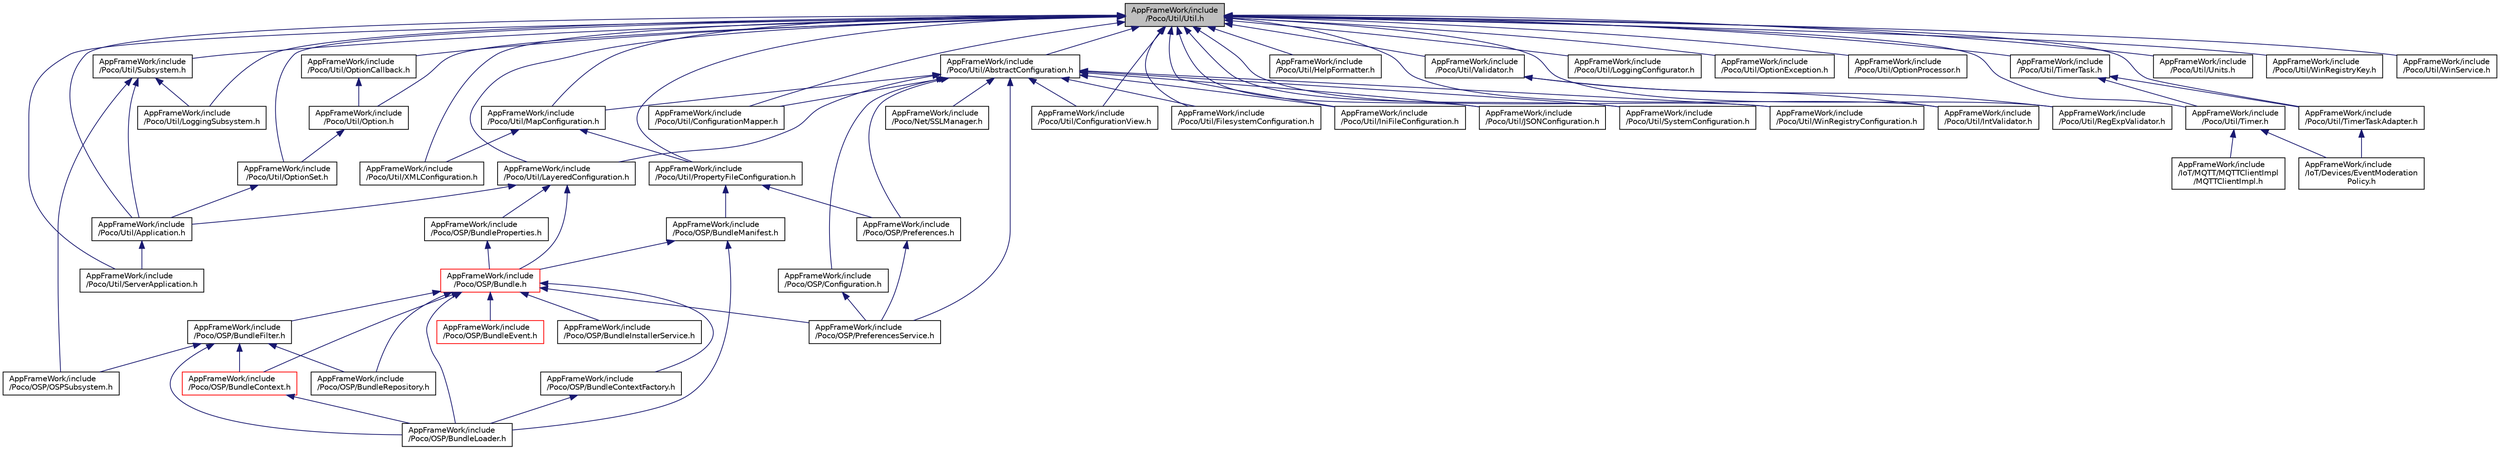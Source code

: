 digraph "AppFrameWork/include/Poco/Util/Util.h"
{
 // LATEX_PDF_SIZE
  edge [fontname="Helvetica",fontsize="10",labelfontname="Helvetica",labelfontsize="10"];
  node [fontname="Helvetica",fontsize="10",shape=record];
  Node1 [label="AppFrameWork/include\l/Poco/Util/Util.h",height=0.2,width=0.4,color="black", fillcolor="grey75", style="filled", fontcolor="black",tooltip=" "];
  Node1 -> Node2 [dir="back",color="midnightblue",fontsize="10",style="solid"];
  Node2 [label="AppFrameWork/include\l/Poco/Util/AbstractConfiguration.h",height=0.2,width=0.4,color="black", fillcolor="white", style="filled",URL="$AbstractConfiguration_8h.html",tooltip=" "];
  Node2 -> Node3 [dir="back",color="midnightblue",fontsize="10",style="solid"];
  Node3 [label="AppFrameWork/include\l/Poco/Net/SSLManager.h",height=0.2,width=0.4,color="black", fillcolor="white", style="filled",URL="$SSLManager_8h.html",tooltip=" "];
  Node2 -> Node4 [dir="back",color="midnightblue",fontsize="10",style="solid"];
  Node4 [label="AppFrameWork/include\l/Poco/OSP/Configuration.h",height=0.2,width=0.4,color="black", fillcolor="white", style="filled",URL="$Configuration_8h.html",tooltip=" "];
  Node4 -> Node5 [dir="back",color="midnightblue",fontsize="10",style="solid"];
  Node5 [label="AppFrameWork/include\l/Poco/OSP/PreferencesService.h",height=0.2,width=0.4,color="black", fillcolor="white", style="filled",URL="$PreferencesService_8h.html",tooltip=" "];
  Node2 -> Node6 [dir="back",color="midnightblue",fontsize="10",style="solid"];
  Node6 [label="AppFrameWork/include\l/Poco/OSP/Preferences.h",height=0.2,width=0.4,color="black", fillcolor="white", style="filled",URL="$Preferences_8h.html",tooltip=" "];
  Node6 -> Node5 [dir="back",color="midnightblue",fontsize="10",style="solid"];
  Node2 -> Node5 [dir="back",color="midnightblue",fontsize="10",style="solid"];
  Node2 -> Node7 [dir="back",color="midnightblue",fontsize="10",style="solid"];
  Node7 [label="AppFrameWork/include\l/Poco/Util/ConfigurationMapper.h",height=0.2,width=0.4,color="black", fillcolor="white", style="filled",URL="$ConfigurationMapper_8h.html",tooltip=" "];
  Node2 -> Node8 [dir="back",color="midnightblue",fontsize="10",style="solid"];
  Node8 [label="AppFrameWork/include\l/Poco/Util/ConfigurationView.h",height=0.2,width=0.4,color="black", fillcolor="white", style="filled",URL="$ConfigurationView_8h.html",tooltip=" "];
  Node2 -> Node9 [dir="back",color="midnightblue",fontsize="10",style="solid"];
  Node9 [label="AppFrameWork/include\l/Poco/Util/FilesystemConfiguration.h",height=0.2,width=0.4,color="black", fillcolor="white", style="filled",URL="$FilesystemConfiguration_8h.html",tooltip=" "];
  Node2 -> Node10 [dir="back",color="midnightblue",fontsize="10",style="solid"];
  Node10 [label="AppFrameWork/include\l/Poco/Util/IniFileConfiguration.h",height=0.2,width=0.4,color="black", fillcolor="white", style="filled",URL="$IniFileConfiguration_8h.html",tooltip=" "];
  Node2 -> Node11 [dir="back",color="midnightblue",fontsize="10",style="solid"];
  Node11 [label="AppFrameWork/include\l/Poco/Util/JSONConfiguration.h",height=0.2,width=0.4,color="black", fillcolor="white", style="filled",URL="$JSONConfiguration_8h.html",tooltip=" "];
  Node2 -> Node12 [dir="back",color="midnightblue",fontsize="10",style="solid"];
  Node12 [label="AppFrameWork/include\l/Poco/Util/LayeredConfiguration.h",height=0.2,width=0.4,color="black", fillcolor="white", style="filled",URL="$LayeredConfiguration_8h.html",tooltip=" "];
  Node12 -> Node13 [dir="back",color="midnightblue",fontsize="10",style="solid"];
  Node13 [label="AppFrameWork/include\l/Poco/OSP/Bundle.h",height=0.2,width=0.4,color="red", fillcolor="white", style="filled",URL="$Bundle_8h.html",tooltip=" "];
  Node13 -> Node14 [dir="back",color="midnightblue",fontsize="10",style="solid"];
  Node14 [label="AppFrameWork/include\l/Poco/OSP/BundleContext.h",height=0.2,width=0.4,color="red", fillcolor="white", style="filled",URL="$BundleContext_8h.html",tooltip=" "];
  Node14 -> Node17 [dir="back",color="midnightblue",fontsize="10",style="solid"];
  Node17 [label="AppFrameWork/include\l/Poco/OSP/BundleLoader.h",height=0.2,width=0.4,color="black", fillcolor="white", style="filled",URL="$BundleLoader_8h.html",tooltip=" "];
  Node13 -> Node28 [dir="back",color="midnightblue",fontsize="10",style="solid"];
  Node28 [label="AppFrameWork/include\l/Poco/OSP/BundleContextFactory.h",height=0.2,width=0.4,color="black", fillcolor="white", style="filled",URL="$BundleContextFactory_8h.html",tooltip=" "];
  Node28 -> Node17 [dir="back",color="midnightblue",fontsize="10",style="solid"];
  Node13 -> Node29 [dir="back",color="midnightblue",fontsize="10",style="solid"];
  Node29 [label="AppFrameWork/include\l/Poco/OSP/BundleEvent.h",height=0.2,width=0.4,color="red", fillcolor="white", style="filled",URL="$BundleEvent_8h.html",tooltip=" "];
  Node13 -> Node34 [dir="back",color="midnightblue",fontsize="10",style="solid"];
  Node34 [label="AppFrameWork/include\l/Poco/OSP/BundleFilter.h",height=0.2,width=0.4,color="black", fillcolor="white", style="filled",URL="$BundleFilter_8h.html",tooltip=" "];
  Node34 -> Node14 [dir="back",color="midnightblue",fontsize="10",style="solid"];
  Node34 -> Node17 [dir="back",color="midnightblue",fontsize="10",style="solid"];
  Node34 -> Node35 [dir="back",color="midnightblue",fontsize="10",style="solid"];
  Node35 [label="AppFrameWork/include\l/Poco/OSP/BundleRepository.h",height=0.2,width=0.4,color="black", fillcolor="white", style="filled",URL="$BundleRepository_8h.html",tooltip=" "];
  Node34 -> Node33 [dir="back",color="midnightblue",fontsize="10",style="solid"];
  Node33 [label="AppFrameWork/include\l/Poco/OSP/OSPSubsystem.h",height=0.2,width=0.4,color="black", fillcolor="white", style="filled",URL="$OSPSubsystem_8h.html",tooltip=" "];
  Node13 -> Node36 [dir="back",color="midnightblue",fontsize="10",style="solid"];
  Node36 [label="AppFrameWork/include\l/Poco/OSP/BundleInstallerService.h",height=0.2,width=0.4,color="black", fillcolor="white", style="filled",URL="$BundleInstallerService_8h.html",tooltip=" "];
  Node13 -> Node17 [dir="back",color="midnightblue",fontsize="10",style="solid"];
  Node13 -> Node35 [dir="back",color="midnightblue",fontsize="10",style="solid"];
  Node13 -> Node5 [dir="back",color="midnightblue",fontsize="10",style="solid"];
  Node12 -> Node39 [dir="back",color="midnightblue",fontsize="10",style="solid"];
  Node39 [label="AppFrameWork/include\l/Poco/OSP/BundleProperties.h",height=0.2,width=0.4,color="black", fillcolor="white", style="filled",URL="$BundleProperties_8h.html",tooltip=" "];
  Node39 -> Node13 [dir="back",color="midnightblue",fontsize="10",style="solid"];
  Node12 -> Node40 [dir="back",color="midnightblue",fontsize="10",style="solid"];
  Node40 [label="AppFrameWork/include\l/Poco/Util/Application.h",height=0.2,width=0.4,color="black", fillcolor="white", style="filled",URL="$Application_8h.html",tooltip=" "];
  Node40 -> Node41 [dir="back",color="midnightblue",fontsize="10",style="solid"];
  Node41 [label="AppFrameWork/include\l/Poco/Util/ServerApplication.h",height=0.2,width=0.4,color="black", fillcolor="white", style="filled",URL="$ServerApplication_8h.html",tooltip=" "];
  Node2 -> Node42 [dir="back",color="midnightblue",fontsize="10",style="solid"];
  Node42 [label="AppFrameWork/include\l/Poco/Util/MapConfiguration.h",height=0.2,width=0.4,color="black", fillcolor="white", style="filled",URL="$MapConfiguration_8h.html",tooltip=" "];
  Node42 -> Node43 [dir="back",color="midnightblue",fontsize="10",style="solid"];
  Node43 [label="AppFrameWork/include\l/Poco/Util/PropertyFileConfiguration.h",height=0.2,width=0.4,color="black", fillcolor="white", style="filled",URL="$PropertyFileConfiguration_8h.html",tooltip=" "];
  Node43 -> Node44 [dir="back",color="midnightblue",fontsize="10",style="solid"];
  Node44 [label="AppFrameWork/include\l/Poco/OSP/BundleManifest.h",height=0.2,width=0.4,color="black", fillcolor="white", style="filled",URL="$BundleManifest_8h.html",tooltip=" "];
  Node44 -> Node13 [dir="back",color="midnightblue",fontsize="10",style="solid"];
  Node44 -> Node17 [dir="back",color="midnightblue",fontsize="10",style="solid"];
  Node43 -> Node6 [dir="back",color="midnightblue",fontsize="10",style="solid"];
  Node42 -> Node45 [dir="back",color="midnightblue",fontsize="10",style="solid"];
  Node45 [label="AppFrameWork/include\l/Poco/Util/XMLConfiguration.h",height=0.2,width=0.4,color="black", fillcolor="white", style="filled",URL="$XMLConfiguration_8h.html",tooltip=" "];
  Node2 -> Node46 [dir="back",color="midnightblue",fontsize="10",style="solid"];
  Node46 [label="AppFrameWork/include\l/Poco/Util/SystemConfiguration.h",height=0.2,width=0.4,color="black", fillcolor="white", style="filled",URL="$SystemConfiguration_8h.html",tooltip=" "];
  Node2 -> Node47 [dir="back",color="midnightblue",fontsize="10",style="solid"];
  Node47 [label="AppFrameWork/include\l/Poco/Util/WinRegistryConfiguration.h",height=0.2,width=0.4,color="black", fillcolor="white", style="filled",URL="$WinRegistryConfiguration_8h.html",tooltip=" "];
  Node1 -> Node40 [dir="back",color="midnightblue",fontsize="10",style="solid"];
  Node1 -> Node7 [dir="back",color="midnightblue",fontsize="10",style="solid"];
  Node1 -> Node8 [dir="back",color="midnightblue",fontsize="10",style="solid"];
  Node1 -> Node9 [dir="back",color="midnightblue",fontsize="10",style="solid"];
  Node1 -> Node48 [dir="back",color="midnightblue",fontsize="10",style="solid"];
  Node48 [label="AppFrameWork/include\l/Poco/Util/HelpFormatter.h",height=0.2,width=0.4,color="black", fillcolor="white", style="filled",URL="$HelpFormatter_8h.html",tooltip=" "];
  Node1 -> Node10 [dir="back",color="midnightblue",fontsize="10",style="solid"];
  Node1 -> Node49 [dir="back",color="midnightblue",fontsize="10",style="solid"];
  Node49 [label="AppFrameWork/include\l/Poco/Util/IntValidator.h",height=0.2,width=0.4,color="black", fillcolor="white", style="filled",URL="$IntValidator_8h.html",tooltip=" "];
  Node1 -> Node11 [dir="back",color="midnightblue",fontsize="10",style="solid"];
  Node1 -> Node12 [dir="back",color="midnightblue",fontsize="10",style="solid"];
  Node1 -> Node50 [dir="back",color="midnightblue",fontsize="10",style="solid"];
  Node50 [label="AppFrameWork/include\l/Poco/Util/LoggingConfigurator.h",height=0.2,width=0.4,color="black", fillcolor="white", style="filled",URL="$LoggingConfigurator_8h.html",tooltip=" "];
  Node1 -> Node51 [dir="back",color="midnightblue",fontsize="10",style="solid"];
  Node51 [label="AppFrameWork/include\l/Poco/Util/LoggingSubsystem.h",height=0.2,width=0.4,color="black", fillcolor="white", style="filled",URL="$LoggingSubsystem_8h.html",tooltip=" "];
  Node1 -> Node42 [dir="back",color="midnightblue",fontsize="10",style="solid"];
  Node1 -> Node52 [dir="back",color="midnightblue",fontsize="10",style="solid"];
  Node52 [label="AppFrameWork/include\l/Poco/Util/Option.h",height=0.2,width=0.4,color="black", fillcolor="white", style="filled",URL="$Option_8h.html",tooltip=" "];
  Node52 -> Node53 [dir="back",color="midnightblue",fontsize="10",style="solid"];
  Node53 [label="AppFrameWork/include\l/Poco/Util/OptionSet.h",height=0.2,width=0.4,color="black", fillcolor="white", style="filled",URL="$OptionSet_8h.html",tooltip=" "];
  Node53 -> Node40 [dir="back",color="midnightblue",fontsize="10",style="solid"];
  Node1 -> Node54 [dir="back",color="midnightblue",fontsize="10",style="solid"];
  Node54 [label="AppFrameWork/include\l/Poco/Util/OptionCallback.h",height=0.2,width=0.4,color="black", fillcolor="white", style="filled",URL="$OptionCallback_8h.html",tooltip=" "];
  Node54 -> Node52 [dir="back",color="midnightblue",fontsize="10",style="solid"];
  Node1 -> Node55 [dir="back",color="midnightblue",fontsize="10",style="solid"];
  Node55 [label="AppFrameWork/include\l/Poco/Util/OptionException.h",height=0.2,width=0.4,color="black", fillcolor="white", style="filled",URL="$OptionException_8h.html",tooltip=" "];
  Node1 -> Node56 [dir="back",color="midnightblue",fontsize="10",style="solid"];
  Node56 [label="AppFrameWork/include\l/Poco/Util/OptionProcessor.h",height=0.2,width=0.4,color="black", fillcolor="white", style="filled",URL="$OptionProcessor_8h.html",tooltip=" "];
  Node1 -> Node53 [dir="back",color="midnightblue",fontsize="10",style="solid"];
  Node1 -> Node43 [dir="back",color="midnightblue",fontsize="10",style="solid"];
  Node1 -> Node57 [dir="back",color="midnightblue",fontsize="10",style="solid"];
  Node57 [label="AppFrameWork/include\l/Poco/Util/RegExpValidator.h",height=0.2,width=0.4,color="black", fillcolor="white", style="filled",URL="$RegExpValidator_8h.html",tooltip=" "];
  Node1 -> Node41 [dir="back",color="midnightblue",fontsize="10",style="solid"];
  Node1 -> Node58 [dir="back",color="midnightblue",fontsize="10",style="solid"];
  Node58 [label="AppFrameWork/include\l/Poco/Util/Subsystem.h",height=0.2,width=0.4,color="black", fillcolor="white", style="filled",URL="$Subsystem_8h.html",tooltip=" "];
  Node58 -> Node33 [dir="back",color="midnightblue",fontsize="10",style="solid"];
  Node58 -> Node40 [dir="back",color="midnightblue",fontsize="10",style="solid"];
  Node58 -> Node51 [dir="back",color="midnightblue",fontsize="10",style="solid"];
  Node1 -> Node46 [dir="back",color="midnightblue",fontsize="10",style="solid"];
  Node1 -> Node59 [dir="back",color="midnightblue",fontsize="10",style="solid"];
  Node59 [label="AppFrameWork/include\l/Poco/Util/Timer.h",height=0.2,width=0.4,color="black", fillcolor="white", style="filled",URL="$Util_2Timer_8h.html",tooltip=" "];
  Node59 -> Node60 [dir="back",color="midnightblue",fontsize="10",style="solid"];
  Node60 [label="AppFrameWork/include\l/IoT/Devices/EventModeration\lPolicy.h",height=0.2,width=0.4,color="black", fillcolor="white", style="filled",URL="$EventModerationPolicy_8h.html",tooltip=" "];
  Node59 -> Node61 [dir="back",color="midnightblue",fontsize="10",style="solid"];
  Node61 [label="AppFrameWork/include\l/IoT/MQTT/MQTTClientImpl\l/MQTTClientImpl.h",height=0.2,width=0.4,color="black", fillcolor="white", style="filled",URL="$MQTTClientImpl_8h.html",tooltip=" "];
  Node1 -> Node62 [dir="back",color="midnightblue",fontsize="10",style="solid"];
  Node62 [label="AppFrameWork/include\l/Poco/Util/TimerTask.h",height=0.2,width=0.4,color="black", fillcolor="white", style="filled",URL="$TimerTask_8h.html",tooltip=" "];
  Node62 -> Node59 [dir="back",color="midnightblue",fontsize="10",style="solid"];
  Node62 -> Node63 [dir="back",color="midnightblue",fontsize="10",style="solid"];
  Node63 [label="AppFrameWork/include\l/Poco/Util/TimerTaskAdapter.h",height=0.2,width=0.4,color="black", fillcolor="white", style="filled",URL="$TimerTaskAdapter_8h.html",tooltip=" "];
  Node63 -> Node60 [dir="back",color="midnightblue",fontsize="10",style="solid"];
  Node1 -> Node63 [dir="back",color="midnightblue",fontsize="10",style="solid"];
  Node1 -> Node64 [dir="back",color="midnightblue",fontsize="10",style="solid"];
  Node64 [label="AppFrameWork/include\l/Poco/Util/Units.h",height=0.2,width=0.4,color="black", fillcolor="white", style="filled",URL="$Units_8h.html",tooltip=" "];
  Node1 -> Node65 [dir="back",color="midnightblue",fontsize="10",style="solid"];
  Node65 [label="AppFrameWork/include\l/Poco/Util/Validator.h",height=0.2,width=0.4,color="black", fillcolor="white", style="filled",URL="$Validator_8h.html",tooltip=" "];
  Node65 -> Node49 [dir="back",color="midnightblue",fontsize="10",style="solid"];
  Node65 -> Node57 [dir="back",color="midnightblue",fontsize="10",style="solid"];
  Node1 -> Node47 [dir="back",color="midnightblue",fontsize="10",style="solid"];
  Node1 -> Node66 [dir="back",color="midnightblue",fontsize="10",style="solid"];
  Node66 [label="AppFrameWork/include\l/Poco/Util/WinRegistryKey.h",height=0.2,width=0.4,color="black", fillcolor="white", style="filled",URL="$WinRegistryKey_8h.html",tooltip=" "];
  Node1 -> Node67 [dir="back",color="midnightblue",fontsize="10",style="solid"];
  Node67 [label="AppFrameWork/include\l/Poco/Util/WinService.h",height=0.2,width=0.4,color="black", fillcolor="white", style="filled",URL="$WinService_8h.html",tooltip=" "];
  Node1 -> Node45 [dir="back",color="midnightblue",fontsize="10",style="solid"];
}
